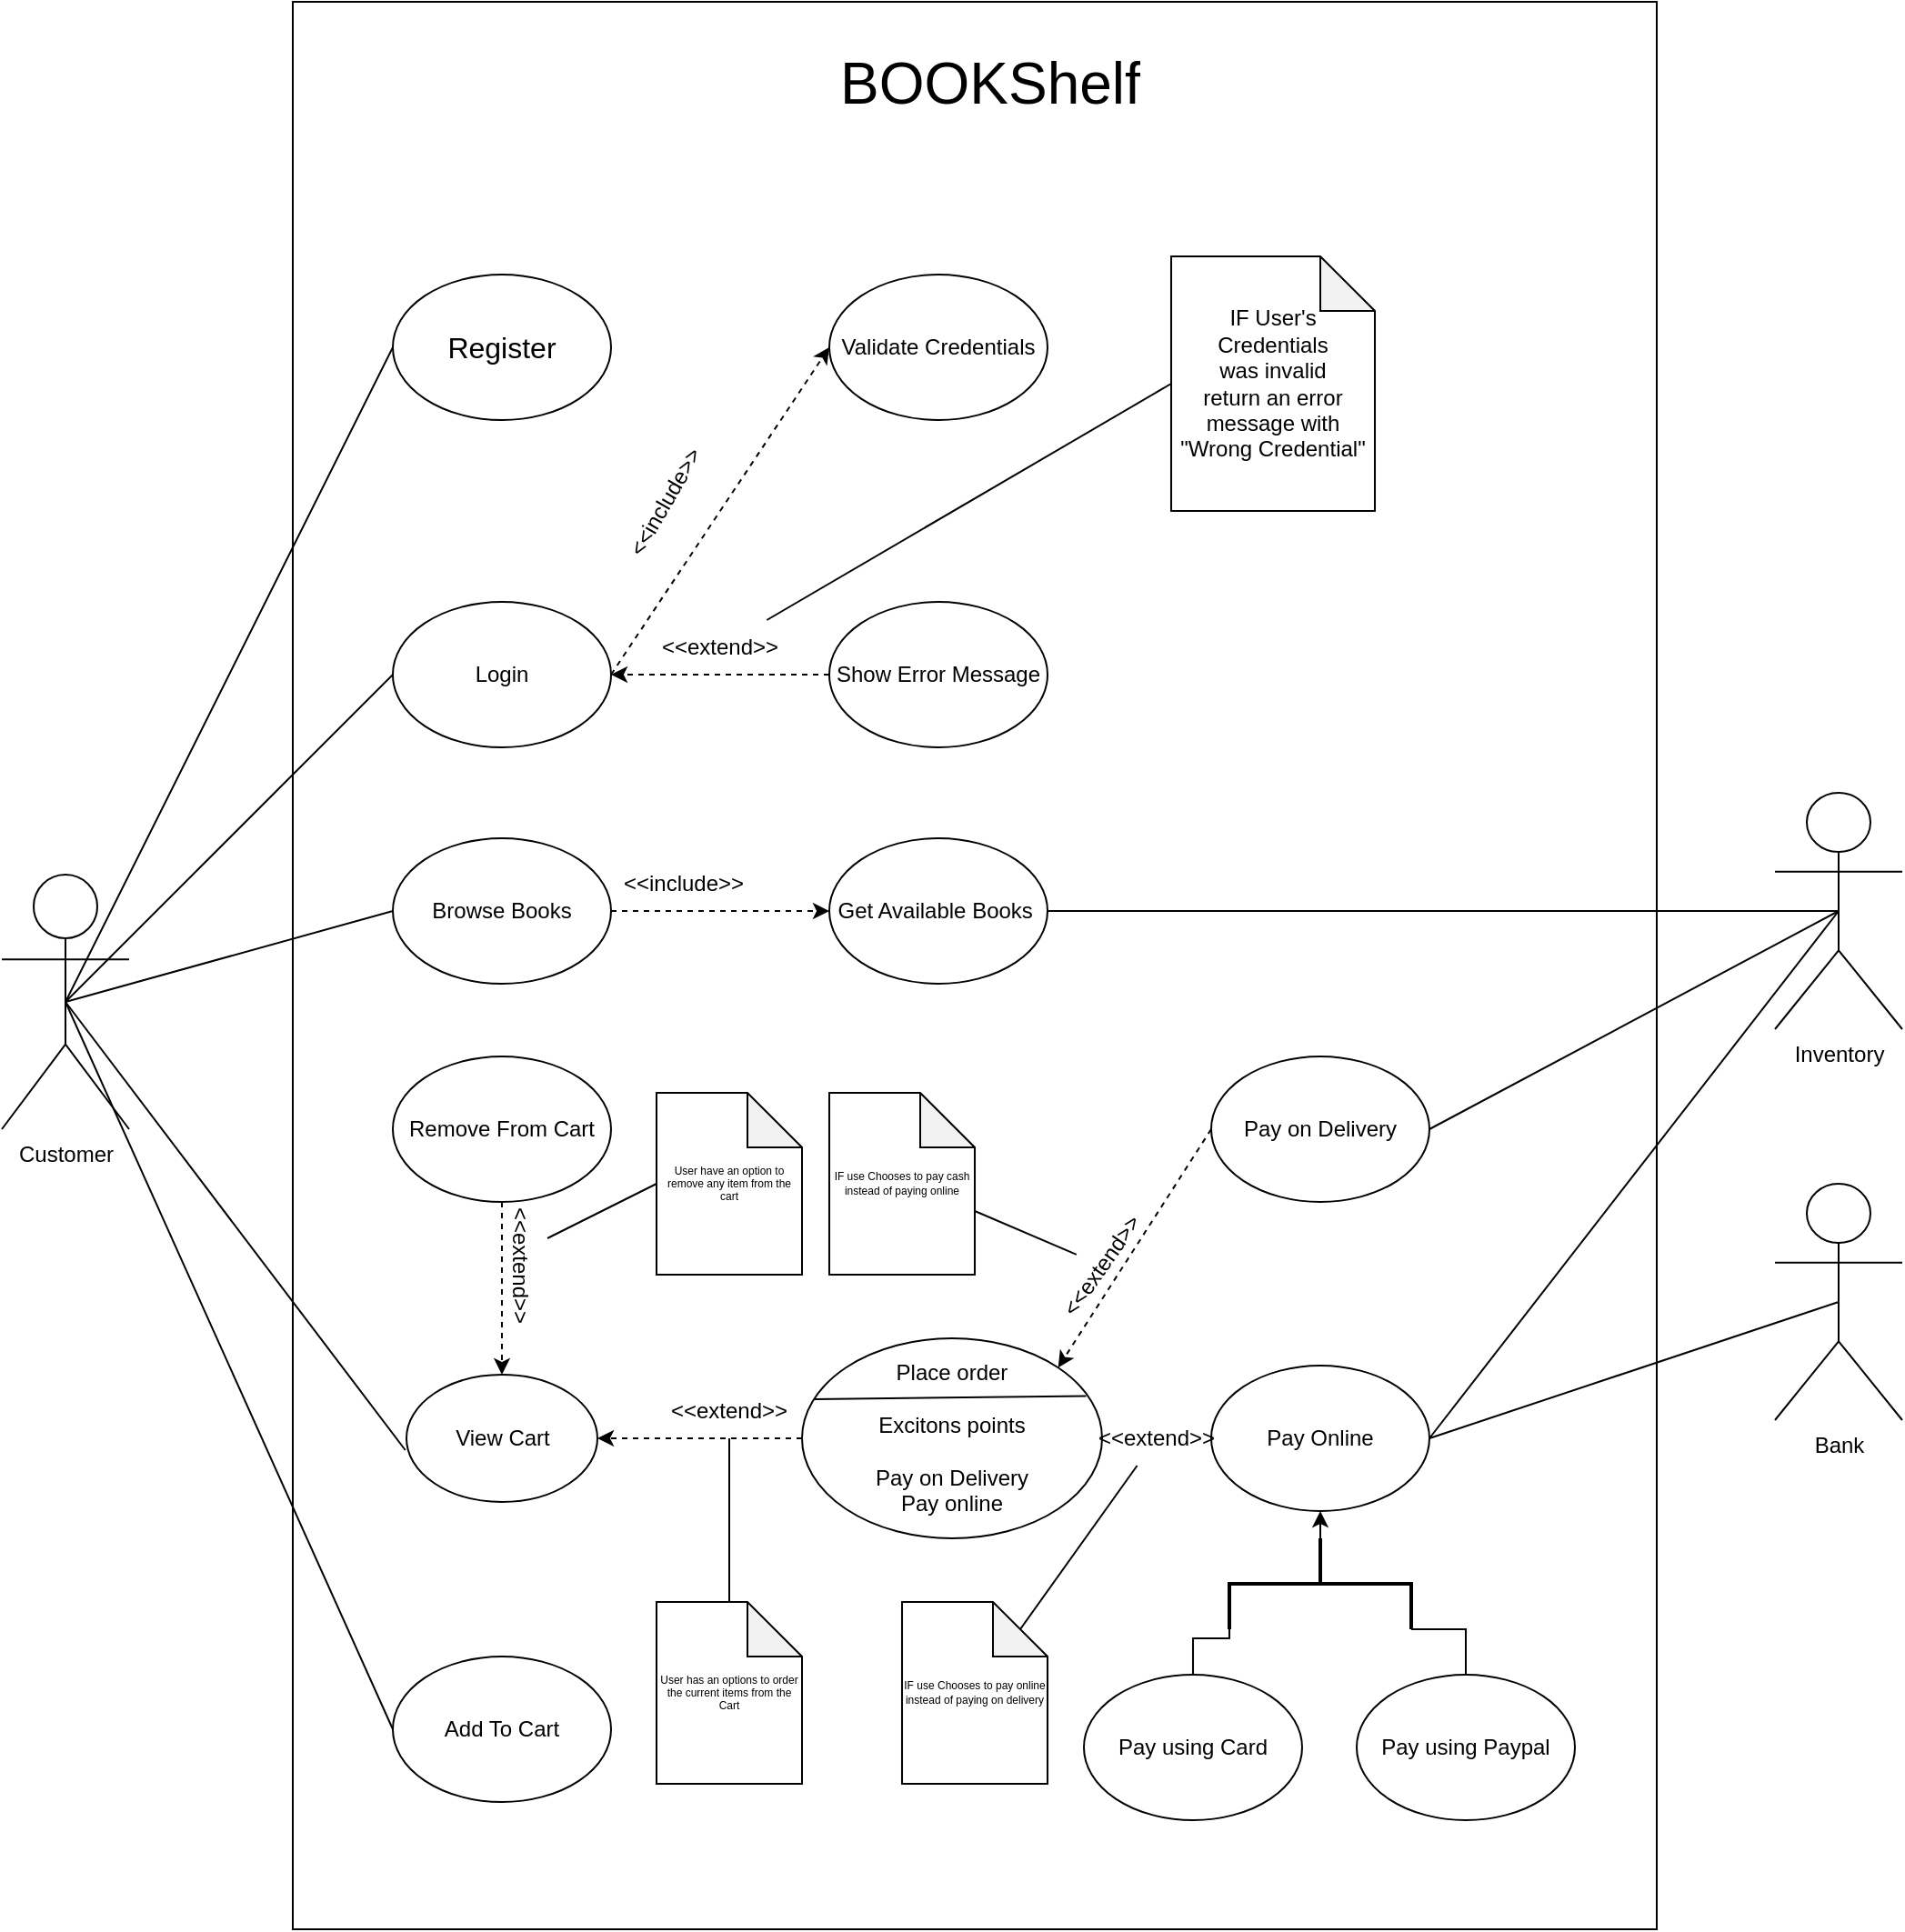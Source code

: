 <mxfile>
    <diagram name="Page-1" id="FFDucG5oGOfps-OhAbP-">
        <mxGraphModel dx="2128" dy="1558" grid="1" gridSize="10" guides="1" tooltips="1" connect="1" arrows="1" fold="1" page="1" pageScale="1" pageWidth="850" pageHeight="1100" math="0" shadow="0">
            <root>
                <mxCell id="0"/>
                <mxCell id="1" parent="0"/>
                <mxCell id="30" value="" style="rounded=0;whiteSpace=wrap;html=1;" parent="1" vertex="1">
                    <mxGeometry x="460" y="20" width="750" height="1060" as="geometry"/>
                </mxCell>
                <mxCell id="8up1fQo6_-ufdSc32_0c-560" style="rounded=0;orthogonalLoop=1;jettySize=auto;html=1;exitX=0.5;exitY=0.5;exitDx=0;exitDy=0;exitPerimeter=0;entryX=0;entryY=0.5;entryDx=0;entryDy=0;endArrow=none;endFill=0;fillColor=none;" parent="1" source="8up1fQo6_-ufdSc32_0c-541" target="8up1fQo6_-ufdSc32_0c-545" edge="1">
                    <mxGeometry relative="1" as="geometry"/>
                </mxCell>
                <mxCell id="8up1fQo6_-ufdSc32_0c-561" style="rounded=0;orthogonalLoop=1;jettySize=auto;html=1;entryX=0;entryY=0.5;entryDx=0;entryDy=0;endArrow=none;endFill=0;exitX=0.5;exitY=0.5;exitDx=0;exitDy=0;exitPerimeter=0;fillColor=none;" parent="1" source="8up1fQo6_-ufdSc32_0c-541" target="8up1fQo6_-ufdSc32_0c-548" edge="1">
                    <mxGeometry relative="1" as="geometry"/>
                </mxCell>
                <mxCell id="8up1fQo6_-ufdSc32_0c-562" style="rounded=0;orthogonalLoop=1;jettySize=auto;html=1;exitX=0.5;exitY=0.5;exitDx=0;exitDy=0;exitPerimeter=0;entryX=0;entryY=0.5;entryDx=0;entryDy=0;endArrow=none;endFill=0;fillColor=none;" parent="1" source="8up1fQo6_-ufdSc32_0c-541" target="8up1fQo6_-ufdSc32_0c-549" edge="1">
                    <mxGeometry relative="1" as="geometry"/>
                </mxCell>
                <mxCell id="8up1fQo6_-ufdSc32_0c-565" style="rounded=0;orthogonalLoop=1;jettySize=auto;html=1;exitX=0.5;exitY=0.5;exitDx=0;exitDy=0;exitPerimeter=0;entryX=0;entryY=0.5;entryDx=0;entryDy=0;endArrow=none;endFill=0;fillColor=none;" parent="1" source="8up1fQo6_-ufdSc32_0c-541" target="8up1fQo6_-ufdSc32_0c-553" edge="1">
                    <mxGeometry relative="1" as="geometry"/>
                </mxCell>
                <mxCell id="8up1fQo6_-ufdSc32_0c-541" value="Customer" style="shape=umlActor;verticalLabelPosition=bottom;verticalAlign=top;html=1;outlineConnect=0;" parent="1" vertex="1">
                    <mxGeometry x="300" y="500" width="70" height="140" as="geometry"/>
                </mxCell>
                <mxCell id="8up1fQo6_-ufdSc32_0c-542" value="&lt;span style=&quot;text-align: center;&quot;&gt;&lt;font style=&quot;font-size: 32px;&quot;&gt;BOOKShelf&lt;/font&gt;&lt;/span&gt;" style="text;strokeColor=none;fillColor=none;align=left;verticalAlign=middle;spacingLeft=4;spacingRight=4;overflow=hidden;points=[[0,0.5],[1,0.5]];portConstraint=eastwest;rotatable=0;whiteSpace=wrap;html=1;" parent="1" vertex="1">
                    <mxGeometry x="755" y="40" width="180" height="50" as="geometry"/>
                </mxCell>
                <mxCell id="8up1fQo6_-ufdSc32_0c-543" value="Inventory" style="shape=umlActor;verticalLabelPosition=bottom;verticalAlign=top;html=1;outlineConnect=0;" parent="1" vertex="1">
                    <mxGeometry x="1275" y="455" width="70" height="130" as="geometry"/>
                </mxCell>
                <mxCell id="8up1fQo6_-ufdSc32_0c-544" value="Bank" style="shape=umlActor;verticalLabelPosition=bottom;verticalAlign=top;html=1;outlineConnect=0;" parent="1" vertex="1">
                    <mxGeometry x="1275" y="670" width="70" height="130" as="geometry"/>
                </mxCell>
                <mxCell id="8up1fQo6_-ufdSc32_0c-568" style="rounded=0;orthogonalLoop=1;jettySize=auto;html=1;exitX=1;exitY=0.5;exitDx=0;exitDy=0;entryX=0;entryY=0.5;entryDx=0;entryDy=0;dashed=1;" parent="1" source="8up1fQo6_-ufdSc32_0c-545" target="8up1fQo6_-ufdSc32_0c-546" edge="1">
                    <mxGeometry relative="1" as="geometry"/>
                </mxCell>
                <mxCell id="8up1fQo6_-ufdSc32_0c-545" value="Login" style="ellipse;whiteSpace=wrap;html=1;" parent="1" vertex="1">
                    <mxGeometry x="515" y="350" width="120" height="80" as="geometry"/>
                </mxCell>
                <mxCell id="8up1fQo6_-ufdSc32_0c-546" value="Validate Credentials" style="ellipse;whiteSpace=wrap;html=1;" parent="1" vertex="1">
                    <mxGeometry x="755" y="170" width="120" height="80" as="geometry"/>
                </mxCell>
                <mxCell id="8up1fQo6_-ufdSc32_0c-570" style="rounded=0;orthogonalLoop=1;jettySize=auto;html=1;exitX=0;exitY=0.5;exitDx=0;exitDy=0;entryX=1;entryY=0.5;entryDx=0;entryDy=0;dashed=1;" parent="1" source="8up1fQo6_-ufdSc32_0c-547" target="8up1fQo6_-ufdSc32_0c-545" edge="1">
                    <mxGeometry relative="1" as="geometry"/>
                </mxCell>
                <mxCell id="8up1fQo6_-ufdSc32_0c-547" value="Show Error Message" style="ellipse;whiteSpace=wrap;html=1;" parent="1" vertex="1">
                    <mxGeometry x="755" y="350" width="120" height="80" as="geometry"/>
                </mxCell>
                <mxCell id="8up1fQo6_-ufdSc32_0c-548" value="&lt;font style=&quot;font-size: 16px;&quot;&gt;Register&lt;/font&gt;" style="ellipse;whiteSpace=wrap;html=1;" parent="1" vertex="1">
                    <mxGeometry x="515" y="170" width="120" height="80" as="geometry"/>
                </mxCell>
                <mxCell id="8up1fQo6_-ufdSc32_0c-575" style="edgeStyle=orthogonalEdgeStyle;rounded=0;orthogonalLoop=1;jettySize=auto;html=1;exitX=1;exitY=0.5;exitDx=0;exitDy=0;entryX=0;entryY=0.5;entryDx=0;entryDy=0;dashed=1;" parent="1" source="8up1fQo6_-ufdSc32_0c-549" target="8up1fQo6_-ufdSc32_0c-550" edge="1">
                    <mxGeometry relative="1" as="geometry"/>
                </mxCell>
                <mxCell id="8up1fQo6_-ufdSc32_0c-549" value="Browse Books" style="ellipse;whiteSpace=wrap;html=1;" parent="1" vertex="1">
                    <mxGeometry x="515" y="480" width="120" height="80" as="geometry"/>
                </mxCell>
                <mxCell id="8up1fQo6_-ufdSc32_0c-550" value="Get Available Books&amp;nbsp;" style="ellipse;whiteSpace=wrap;html=1;" parent="1" vertex="1">
                    <mxGeometry x="755" y="480" width="120" height="80" as="geometry"/>
                </mxCell>
                <mxCell id="8up1fQo6_-ufdSc32_0c-577" style="edgeStyle=orthogonalEdgeStyle;rounded=0;orthogonalLoop=1;jettySize=auto;html=1;exitX=0.5;exitY=1;exitDx=0;exitDy=0;entryX=0.5;entryY=0;entryDx=0;entryDy=0;dashed=1;" parent="1" source="8up1fQo6_-ufdSc32_0c-551" target="8up1fQo6_-ufdSc32_0c-559" edge="1">
                    <mxGeometry relative="1" as="geometry"/>
                </mxCell>
                <mxCell id="8up1fQo6_-ufdSc32_0c-551" value="Remove From Cart" style="ellipse;whiteSpace=wrap;html=1;" parent="1" vertex="1">
                    <mxGeometry x="515" y="600" width="120" height="80" as="geometry"/>
                </mxCell>
                <mxCell id="8up1fQo6_-ufdSc32_0c-553" value="Add To Cart" style="ellipse;whiteSpace=wrap;html=1;" parent="1" vertex="1">
                    <mxGeometry x="515" y="930" width="120" height="80" as="geometry"/>
                </mxCell>
                <mxCell id="20" style="edgeStyle=none;html=1;exitX=0;exitY=0.5;exitDx=0;exitDy=0;dashed=1;startArrow=none;" parent="1" source="8up1fQo6_-ufdSc32_0c-588" target="8up1fQo6_-ufdSc32_0c-558" edge="1">
                    <mxGeometry relative="1" as="geometry"/>
                </mxCell>
                <mxCell id="24" style="edgeStyle=none;html=1;exitX=1;exitY=0.5;exitDx=0;exitDy=0;entryX=0.5;entryY=0.5;entryDx=0;entryDy=0;entryPerimeter=0;endArrow=none;endFill=0;" parent="1" source="8up1fQo6_-ufdSc32_0c-554" target="8up1fQo6_-ufdSc32_0c-543" edge="1">
                    <mxGeometry relative="1" as="geometry"/>
                </mxCell>
                <mxCell id="8up1fQo6_-ufdSc32_0c-554" value="Pay Online" style="ellipse;whiteSpace=wrap;html=1;" parent="1" vertex="1">
                    <mxGeometry x="965" y="770" width="120" height="80" as="geometry"/>
                </mxCell>
                <mxCell id="19" style="edgeStyle=none;html=1;exitX=0;exitY=0.5;exitDx=0;exitDy=0;entryX=1;entryY=0;entryDx=0;entryDy=0;dashed=1;" parent="1" source="8up1fQo6_-ufdSc32_0c-555" target="8up1fQo6_-ufdSc32_0c-558" edge="1">
                    <mxGeometry relative="1" as="geometry"/>
                </mxCell>
                <mxCell id="23" style="edgeStyle=none;html=1;exitX=1;exitY=0.5;exitDx=0;exitDy=0;entryX=0.5;entryY=0.5;entryDx=0;entryDy=0;entryPerimeter=0;endArrow=none;endFill=0;" parent="1" source="8up1fQo6_-ufdSc32_0c-555" target="8up1fQo6_-ufdSc32_0c-543" edge="1">
                    <mxGeometry relative="1" as="geometry"/>
                </mxCell>
                <mxCell id="8up1fQo6_-ufdSc32_0c-555" value="Pay on Delivery" style="ellipse;whiteSpace=wrap;html=1;" parent="1" vertex="1">
                    <mxGeometry x="965" y="600" width="120" height="80" as="geometry"/>
                </mxCell>
                <mxCell id="8up1fQo6_-ufdSc32_0c-556" value="Pay using Card" style="ellipse;whiteSpace=wrap;html=1;" parent="1" vertex="1">
                    <mxGeometry x="895" y="940" width="120" height="80" as="geometry"/>
                </mxCell>
                <mxCell id="8up1fQo6_-ufdSc32_0c-557" value="Pay using Paypal" style="ellipse;whiteSpace=wrap;html=1;" parent="1" vertex="1">
                    <mxGeometry x="1045" y="940" width="120" height="80" as="geometry"/>
                </mxCell>
                <mxCell id="17" style="edgeStyle=none;html=1;exitX=0;exitY=0.5;exitDx=0;exitDy=0;entryX=1;entryY=0.5;entryDx=0;entryDy=0;dashed=1;" parent="1" source="8up1fQo6_-ufdSc32_0c-558" target="8up1fQo6_-ufdSc32_0c-559" edge="1">
                    <mxGeometry relative="1" as="geometry"/>
                </mxCell>
                <mxCell id="8up1fQo6_-ufdSc32_0c-558" value="Place order&lt;br&gt;&lt;br&gt;Excitons points&lt;br&gt;&lt;br&gt;Pay on Delivery&lt;br&gt;Pay online" style="ellipse;whiteSpace=wrap;html=1;" parent="1" vertex="1">
                    <mxGeometry x="740" y="755" width="165" height="110" as="geometry"/>
                </mxCell>
                <mxCell id="8up1fQo6_-ufdSc32_0c-559" value="View Cart&lt;br&gt;" style="ellipse;whiteSpace=wrap;html=1;" parent="1" vertex="1">
                    <mxGeometry x="522.5" y="775" width="105" height="70" as="geometry"/>
                </mxCell>
                <mxCell id="8up1fQo6_-ufdSc32_0c-564" style="rounded=0;orthogonalLoop=1;jettySize=auto;html=1;exitX=0.5;exitY=0.5;exitDx=0;exitDy=0;exitPerimeter=0;entryX=-0.006;entryY=0.593;entryDx=0;entryDy=0;entryPerimeter=0;endArrow=none;endFill=0;fillColor=none;" parent="1" source="8up1fQo6_-ufdSc32_0c-541" target="8up1fQo6_-ufdSc32_0c-559" edge="1">
                    <mxGeometry relative="1" as="geometry"/>
                </mxCell>
                <mxCell id="8up1fQo6_-ufdSc32_0c-569" value="&amp;lt;&amp;lt;include&amp;gt;&amp;gt;" style="text;html=1;align=center;verticalAlign=middle;whiteSpace=wrap;rounded=0;rotation=-60;" parent="1" vertex="1">
                    <mxGeometry x="635" y="280" width="60" height="30" as="geometry"/>
                </mxCell>
                <mxCell id="8up1fQo6_-ufdSc32_0c-571" value="&amp;lt;&amp;lt;extend&amp;gt;&amp;gt;" style="text;html=1;align=center;verticalAlign=middle;whiteSpace=wrap;rounded=0;rotation=0;" parent="1" vertex="1">
                    <mxGeometry x="665" y="360" width="60" height="30" as="geometry"/>
                </mxCell>
                <mxCell id="8up1fQo6_-ufdSc32_0c-574" value="&amp;lt;&amp;lt;include&amp;gt;&amp;gt;" style="text;html=1;align=center;verticalAlign=middle;whiteSpace=wrap;rounded=0;rotation=0;" parent="1" vertex="1">
                    <mxGeometry x="645" y="490" width="60" height="30" as="geometry"/>
                </mxCell>
                <mxCell id="8up1fQo6_-ufdSc32_0c-576" style="rounded=0;orthogonalLoop=1;jettySize=auto;html=1;exitX=1;exitY=0.5;exitDx=0;exitDy=0;entryX=0.5;entryY=0.5;entryDx=0;entryDy=0;entryPerimeter=0;endArrow=none;endFill=0;" parent="1" source="8up1fQo6_-ufdSc32_0c-550" target="8up1fQo6_-ufdSc32_0c-543" edge="1">
                    <mxGeometry relative="1" as="geometry"/>
                </mxCell>
                <mxCell id="8up1fQo6_-ufdSc32_0c-578" value="&amp;lt;&amp;lt;extend&amp;gt;&amp;gt;" style="text;html=1;align=center;verticalAlign=middle;whiteSpace=wrap;rounded=0;rotation=90;" parent="1" vertex="1">
                    <mxGeometry x="555" y="700" width="60" height="30" as="geometry"/>
                </mxCell>
                <mxCell id="8up1fQo6_-ufdSc32_0c-584" style="rounded=0;orthogonalLoop=1;jettySize=auto;html=1;exitX=0;exitY=0.5;exitDx=0;exitDy=0;exitPerimeter=0;entryX=0.5;entryY=1;entryDx=0;entryDy=0;" parent="1" source="8up1fQo6_-ufdSc32_0c-583" target="8up1fQo6_-ufdSc32_0c-554" edge="1">
                    <mxGeometry relative="1" as="geometry"/>
                </mxCell>
                <mxCell id="8up1fQo6_-ufdSc32_0c-585" style="edgeStyle=orthogonalEdgeStyle;rounded=0;orthogonalLoop=1;jettySize=auto;html=1;exitX=1;exitY=1;exitDx=0;exitDy=0;exitPerimeter=0;entryX=0.5;entryY=0;entryDx=0;entryDy=0;endArrow=none;endFill=0;" parent="1" source="8up1fQo6_-ufdSc32_0c-583" target="8up1fQo6_-ufdSc32_0c-556" edge="1">
                    <mxGeometry relative="1" as="geometry">
                        <Array as="points">
                            <mxPoint x="955" y="920"/>
                            <mxPoint x="915" y="920"/>
                        </Array>
                    </mxGeometry>
                </mxCell>
                <mxCell id="8up1fQo6_-ufdSc32_0c-586" style="rounded=0;orthogonalLoop=1;jettySize=auto;html=1;exitX=1;exitY=0;exitDx=0;exitDy=0;exitPerimeter=0;entryX=0.5;entryY=0;entryDx=0;entryDy=0;endArrow=none;endFill=0;edgeStyle=orthogonalEdgeStyle;" parent="1" source="8up1fQo6_-ufdSc32_0c-583" target="8up1fQo6_-ufdSc32_0c-557" edge="1">
                    <mxGeometry relative="1" as="geometry"/>
                </mxCell>
                <mxCell id="8up1fQo6_-ufdSc32_0c-583" value="" style="strokeWidth=2;html=1;shape=mxgraph.flowchart.annotation_2;align=left;labelPosition=right;pointerEvents=1;rotation=90;" parent="1" vertex="1">
                    <mxGeometry x="1000" y="840" width="50" height="100" as="geometry"/>
                </mxCell>
                <mxCell id="8up1fQo6_-ufdSc32_0c-587" value="&amp;lt;&amp;lt;extend&amp;gt;&amp;gt;" style="text;html=1;align=center;verticalAlign=middle;whiteSpace=wrap;rounded=0;rotation=-55;" parent="1" vertex="1">
                    <mxGeometry x="875" y="700" width="60" height="30" as="geometry"/>
                </mxCell>
                <mxCell id="8up1fQo6_-ufdSc32_0c-598" style="rounded=0;orthogonalLoop=1;jettySize=auto;html=1;exitX=1;exitY=0.5;exitDx=0;exitDy=0;entryX=0.5;entryY=0.5;entryDx=0;entryDy=0;entryPerimeter=0;endArrow=none;endFill=0;" parent="1" source="8up1fQo6_-ufdSc32_0c-554" target="8up1fQo6_-ufdSc32_0c-544" edge="1">
                    <mxGeometry relative="1" as="geometry"/>
                </mxCell>
                <mxCell id="18" value="&amp;lt;&amp;lt;extend&amp;gt;&amp;gt;" style="text;html=1;align=center;verticalAlign=middle;whiteSpace=wrap;rounded=0;rotation=0;" parent="1" vertex="1">
                    <mxGeometry x="670" y="780" width="60" height="30" as="geometry"/>
                </mxCell>
                <mxCell id="21" value="" style="edgeStyle=none;html=1;exitX=0;exitY=0.5;exitDx=0;exitDy=0;dashed=1;endArrow=none;" parent="1" source="8up1fQo6_-ufdSc32_0c-554" target="8up1fQo6_-ufdSc32_0c-588" edge="1">
                    <mxGeometry relative="1" as="geometry">
                        <mxPoint x="930" y="810" as="sourcePoint"/>
                        <mxPoint x="835" y="810" as="targetPoint"/>
                    </mxGeometry>
                </mxCell>
                <mxCell id="8up1fQo6_-ufdSc32_0c-588" value="&amp;lt;&amp;lt;extend&amp;gt;&amp;gt;" style="text;html=1;align=center;verticalAlign=middle;whiteSpace=wrap;rounded=0;rotation=0;" parent="1" vertex="1">
                    <mxGeometry x="905" y="795" width="60" height="30" as="geometry"/>
                </mxCell>
                <mxCell id="32" style="edgeStyle=none;html=1;exitX=0;exitY=0.5;exitDx=0;exitDy=0;exitPerimeter=0;endArrow=none;endFill=0;" parent="1" source="31" target="8up1fQo6_-ufdSc32_0c-571" edge="1">
                    <mxGeometry relative="1" as="geometry"/>
                </mxCell>
                <mxCell id="31" value="IF User's Credentials&lt;br&gt;was invalid&lt;br&gt;return an error message with &quot;Wrong Credential&quot;" style="shape=note;whiteSpace=wrap;html=1;backgroundOutline=1;darkOpacity=0.05;" parent="1" vertex="1">
                    <mxGeometry x="943" y="160" width="112" height="140" as="geometry"/>
                </mxCell>
                <mxCell id="37" value="" style="endArrow=none;html=1;fontSize=6;exitX=0.041;exitY=0.304;exitDx=0;exitDy=0;exitPerimeter=0;entryX=0.947;entryY=0.289;entryDx=0;entryDy=0;entryPerimeter=0;" parent="1" source="8up1fQo6_-ufdSc32_0c-558" target="8up1fQo6_-ufdSc32_0c-558" edge="1">
                    <mxGeometry width="50" height="50" relative="1" as="geometry">
                        <mxPoint x="755" y="810" as="sourcePoint"/>
                        <mxPoint x="805" y="760" as="targetPoint"/>
                    </mxGeometry>
                </mxCell>
                <mxCell id="40" style="edgeStyle=none;html=1;exitX=0;exitY=0;exitDx=80;exitDy=65;exitPerimeter=0;fontSize=6;endArrow=none;endFill=0;" parent="1" source="38" target="8up1fQo6_-ufdSc32_0c-587" edge="1">
                    <mxGeometry relative="1" as="geometry"/>
                </mxCell>
                <mxCell id="38" value="IF use Chooses to pay cash instead of paying online" style="shape=note;whiteSpace=wrap;html=1;backgroundOutline=1;darkOpacity=0.05;fontSize=6;" parent="1" vertex="1">
                    <mxGeometry x="755" y="620" width="80" height="100" as="geometry"/>
                </mxCell>
                <mxCell id="42" style="edgeStyle=none;html=1;exitX=0;exitY=0;exitDx=65;exitDy=15;exitPerimeter=0;fontSize=6;endArrow=none;endFill=0;" parent="1" source="41" target="8up1fQo6_-ufdSc32_0c-588" edge="1">
                    <mxGeometry relative="1" as="geometry"/>
                </mxCell>
                <mxCell id="41" value="IF use Chooses to pay online instead of paying on delivery" style="shape=note;whiteSpace=wrap;html=1;backgroundOutline=1;darkOpacity=0.05;fontSize=6;" parent="1" vertex="1">
                    <mxGeometry x="795" y="900" width="80" height="100" as="geometry"/>
                </mxCell>
                <mxCell id="44" style="edgeStyle=none;html=1;exitX=0.5;exitY=1;exitDx=0;exitDy=0;exitPerimeter=0;fontSize=6;endArrow=none;endFill=0;" parent="1" source="43" target="18" edge="1">
                    <mxGeometry relative="1" as="geometry"/>
                </mxCell>
                <mxCell id="43" value="User has an options to order the current items from the Cart" style="shape=note;whiteSpace=wrap;html=1;backgroundOutline=1;darkOpacity=0.05;fontSize=6;" parent="1" vertex="1">
                    <mxGeometry x="660" y="900" width="80" height="100" as="geometry"/>
                </mxCell>
                <mxCell id="46" style="edgeStyle=none;html=1;exitX=0;exitY=0.5;exitDx=0;exitDy=0;exitPerimeter=0;entryX=0.25;entryY=0;entryDx=0;entryDy=0;fontSize=6;endArrow=none;endFill=0;" parent="1" source="45" target="8up1fQo6_-ufdSc32_0c-578" edge="1">
                    <mxGeometry relative="1" as="geometry"/>
                </mxCell>
                <mxCell id="45" value="User have an option to remove any item from the cart" style="shape=note;whiteSpace=wrap;html=1;backgroundOutline=1;darkOpacity=0.05;fontSize=6;" parent="1" vertex="1">
                    <mxGeometry x="660" y="620" width="80" height="100" as="geometry"/>
                </mxCell>
            </root>
        </mxGraphModel>
    </diagram>
</mxfile>